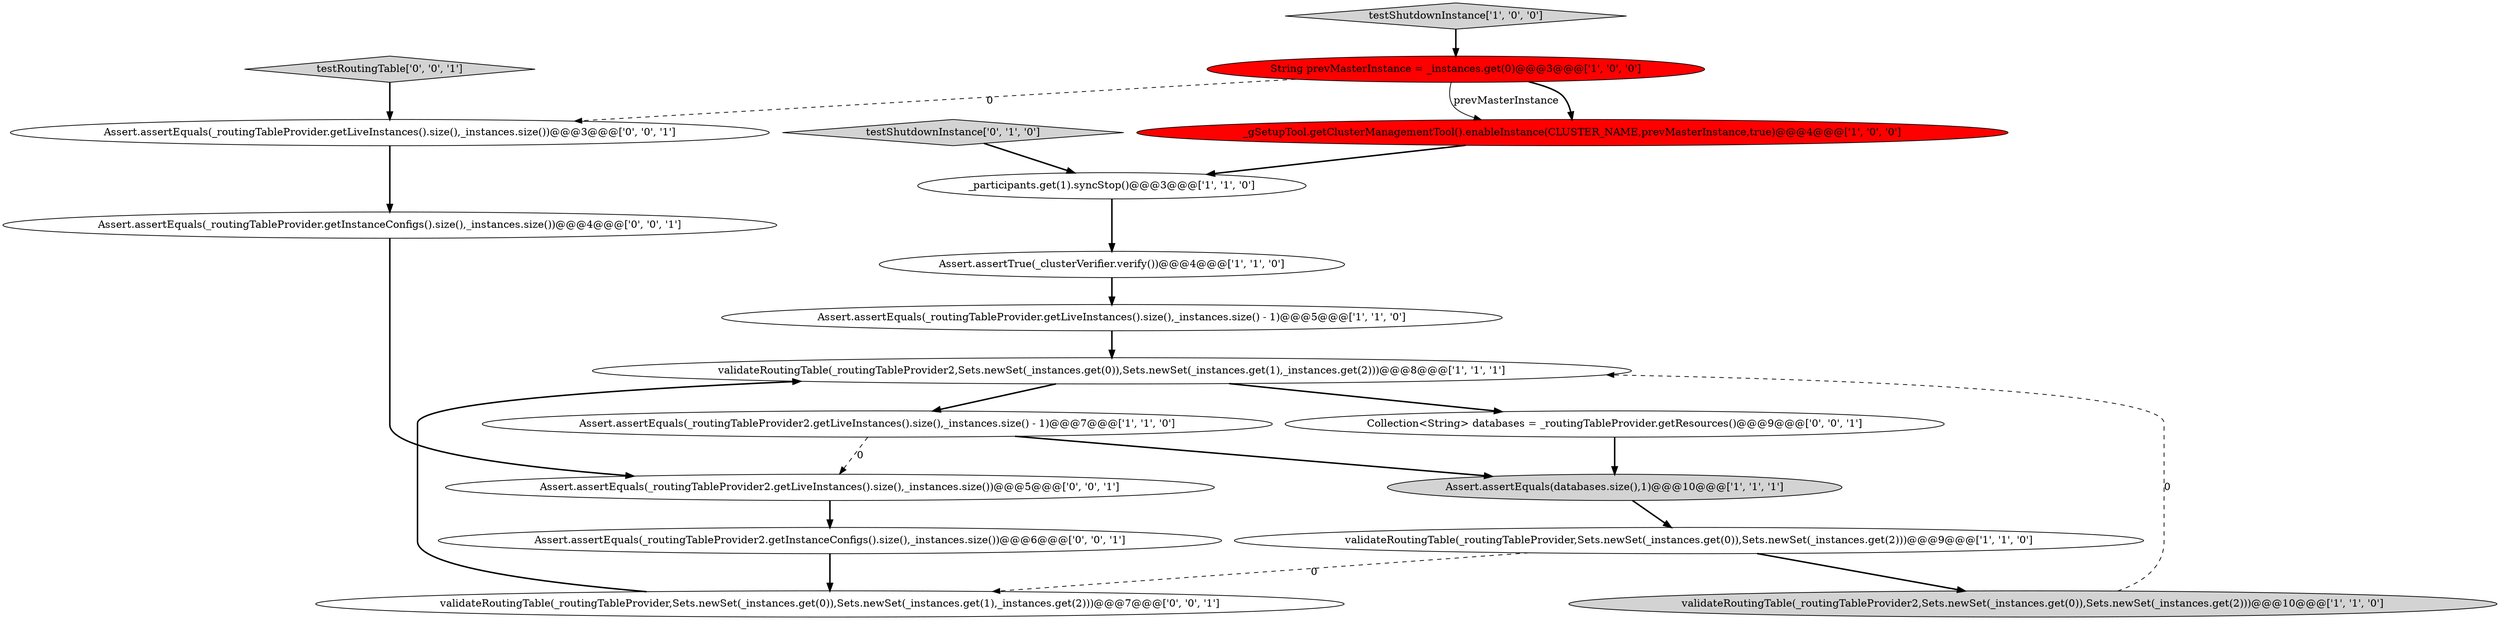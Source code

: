 digraph {
0 [style = filled, label = "_gSetupTool.getClusterManagementTool().enableInstance(CLUSTER_NAME,prevMasterInstance,true)@@@4@@@['1', '0', '0']", fillcolor = red, shape = ellipse image = "AAA1AAABBB1BBB"];
1 [style = filled, label = "Assert.assertEquals(databases.size(),1)@@@10@@@['1', '1', '1']", fillcolor = lightgray, shape = ellipse image = "AAA0AAABBB1BBB"];
7 [style = filled, label = "_participants.get(1).syncStop()@@@3@@@['1', '1', '0']", fillcolor = white, shape = ellipse image = "AAA0AAABBB1BBB"];
12 [style = filled, label = "Assert.assertEquals(_routingTableProvider.getLiveInstances().size(),_instances.size())@@@3@@@['0', '0', '1']", fillcolor = white, shape = ellipse image = "AAA0AAABBB3BBB"];
13 [style = filled, label = "Assert.assertEquals(_routingTableProvider2.getLiveInstances().size(),_instances.size())@@@5@@@['0', '0', '1']", fillcolor = white, shape = ellipse image = "AAA0AAABBB3BBB"];
14 [style = filled, label = "Assert.assertEquals(_routingTableProvider2.getInstanceConfigs().size(),_instances.size())@@@6@@@['0', '0', '1']", fillcolor = white, shape = ellipse image = "AAA0AAABBB3BBB"];
2 [style = filled, label = "validateRoutingTable(_routingTableProvider,Sets.newSet(_instances.get(0)),Sets.newSet(_instances.get(2)))@@@9@@@['1', '1', '0']", fillcolor = white, shape = ellipse image = "AAA0AAABBB1BBB"];
6 [style = filled, label = "Assert.assertEquals(_routingTableProvider2.getLiveInstances().size(),_instances.size() - 1)@@@7@@@['1', '1', '0']", fillcolor = white, shape = ellipse image = "AAA0AAABBB1BBB"];
16 [style = filled, label = "testRoutingTable['0', '0', '1']", fillcolor = lightgray, shape = diamond image = "AAA0AAABBB3BBB"];
3 [style = filled, label = "testShutdownInstance['1', '0', '0']", fillcolor = lightgray, shape = diamond image = "AAA0AAABBB1BBB"];
4 [style = filled, label = "String prevMasterInstance = _instances.get(0)@@@3@@@['1', '0', '0']", fillcolor = red, shape = ellipse image = "AAA1AAABBB1BBB"];
15 [style = filled, label = "validateRoutingTable(_routingTableProvider,Sets.newSet(_instances.get(0)),Sets.newSet(_instances.get(1),_instances.get(2)))@@@7@@@['0', '0', '1']", fillcolor = white, shape = ellipse image = "AAA0AAABBB3BBB"];
9 [style = filled, label = "Assert.assertTrue(_clusterVerifier.verify())@@@4@@@['1', '1', '0']", fillcolor = white, shape = ellipse image = "AAA0AAABBB1BBB"];
17 [style = filled, label = "Collection<String> databases = _routingTableProvider.getResources()@@@9@@@['0', '0', '1']", fillcolor = white, shape = ellipse image = "AAA0AAABBB3BBB"];
10 [style = filled, label = "validateRoutingTable(_routingTableProvider2,Sets.newSet(_instances.get(0)),Sets.newSet(_instances.get(2)))@@@10@@@['1', '1', '0']", fillcolor = lightgray, shape = ellipse image = "AAA0AAABBB1BBB"];
11 [style = filled, label = "testShutdownInstance['0', '1', '0']", fillcolor = lightgray, shape = diamond image = "AAA0AAABBB2BBB"];
8 [style = filled, label = "Assert.assertEquals(_routingTableProvider.getLiveInstances().size(),_instances.size() - 1)@@@5@@@['1', '1', '0']", fillcolor = white, shape = ellipse image = "AAA0AAABBB1BBB"];
18 [style = filled, label = "Assert.assertEquals(_routingTableProvider.getInstanceConfigs().size(),_instances.size())@@@4@@@['0', '0', '1']", fillcolor = white, shape = ellipse image = "AAA0AAABBB3BBB"];
5 [style = filled, label = "validateRoutingTable(_routingTableProvider2,Sets.newSet(_instances.get(0)),Sets.newSet(_instances.get(1),_instances.get(2)))@@@8@@@['1', '1', '1']", fillcolor = white, shape = ellipse image = "AAA0AAABBB1BBB"];
17->1 [style = bold, label=""];
9->8 [style = bold, label=""];
2->10 [style = bold, label=""];
5->17 [style = bold, label=""];
3->4 [style = bold, label=""];
15->5 [style = bold, label=""];
4->12 [style = dashed, label="0"];
4->0 [style = bold, label=""];
0->7 [style = bold, label=""];
2->15 [style = dashed, label="0"];
7->9 [style = bold, label=""];
4->0 [style = solid, label="prevMasterInstance"];
6->1 [style = bold, label=""];
6->13 [style = dashed, label="0"];
5->6 [style = bold, label=""];
8->5 [style = bold, label=""];
12->18 [style = bold, label=""];
18->13 [style = bold, label=""];
14->15 [style = bold, label=""];
1->2 [style = bold, label=""];
10->5 [style = dashed, label="0"];
13->14 [style = bold, label=""];
16->12 [style = bold, label=""];
11->7 [style = bold, label=""];
}

